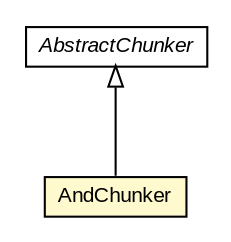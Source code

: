 #!/usr/local/bin/dot
#
# Class diagram 
# Generated by UMLGraph version R5_6-24-gf6e263 (http://www.umlgraph.org/)
#

digraph G {
	edge [fontname="arial",fontsize=10,labelfontname="arial",labelfontsize=10];
	node [fontname="arial",fontsize=10,shape=plaintext];
	nodesep=0.25;
	ranksep=0.5;
	// edu.arizona.biosemantics.semanticmarkup.ling.chunk.AbstractChunker
	c33633 [label=<<table title="edu.arizona.biosemantics.semanticmarkup.ling.chunk.AbstractChunker" border="0" cellborder="1" cellspacing="0" cellpadding="2" port="p" href="../../AbstractChunker.html">
		<tr><td><table border="0" cellspacing="0" cellpadding="1">
<tr><td align="center" balign="center"><font face="arial italic"> AbstractChunker </font></td></tr>
		</table></td></tr>
		</table>>, URL="../../AbstractChunker.html", fontname="arial", fontcolor="black", fontsize=10.0];
	// edu.arizona.biosemantics.semanticmarkup.ling.chunk.lib.chunker.AndChunker
	c33665 [label=<<table title="edu.arizona.biosemantics.semanticmarkup.ling.chunk.lib.chunker.AndChunker" border="0" cellborder="1" cellspacing="0" cellpadding="2" port="p" bgcolor="lemonChiffon" href="./AndChunker.html">
		<tr><td><table border="0" cellspacing="0" cellpadding="1">
<tr><td align="center" balign="center"> AndChunker </td></tr>
		</table></td></tr>
		</table>>, URL="./AndChunker.html", fontname="arial", fontcolor="black", fontsize=10.0];
	//edu.arizona.biosemantics.semanticmarkup.ling.chunk.lib.chunker.AndChunker extends edu.arizona.biosemantics.semanticmarkup.ling.chunk.AbstractChunker
	c33633:p -> c33665:p [dir=back,arrowtail=empty];
}

